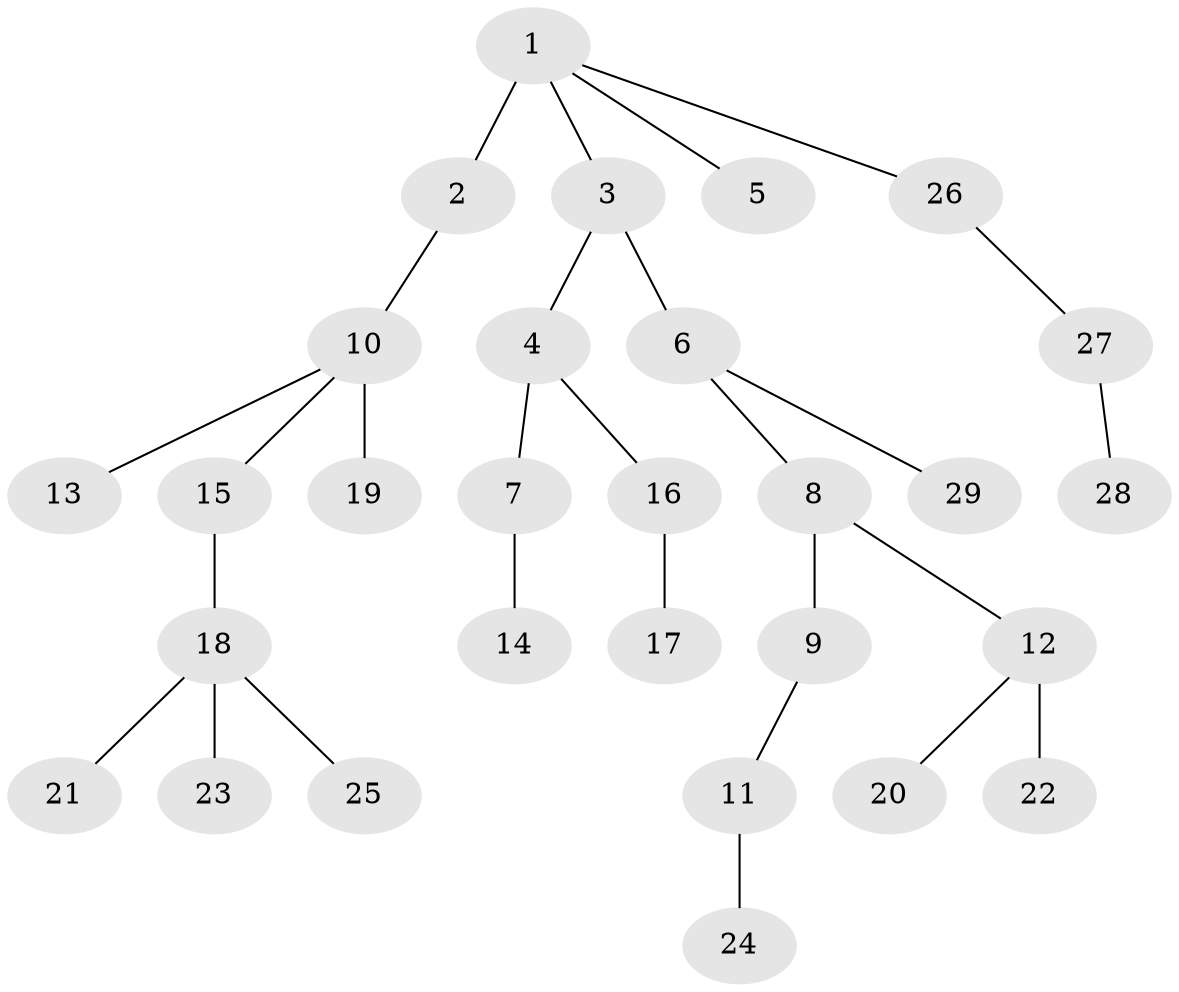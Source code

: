 // original degree distribution, {7: 0.014285714285714285, 1: 0.4714285714285714, 5: 0.04285714285714286, 3: 0.12857142857142856, 2: 0.2857142857142857, 4: 0.05714285714285714}
// Generated by graph-tools (version 1.1) at 2025/51/03/04/25 22:51:36]
// undirected, 29 vertices, 28 edges
graph export_dot {
  node [color=gray90,style=filled];
  1;
  2;
  3;
  4;
  5;
  6;
  7;
  8;
  9;
  10;
  11;
  12;
  13;
  14;
  15;
  16;
  17;
  18;
  19;
  20;
  21;
  22;
  23;
  24;
  25;
  26;
  27;
  28;
  29;
  1 -- 2 [weight=3.0];
  1 -- 3 [weight=1.0];
  1 -- 5 [weight=1.0];
  1 -- 26 [weight=1.0];
  2 -- 10 [weight=2.0];
  3 -- 4 [weight=1.0];
  3 -- 6 [weight=2.0];
  4 -- 7 [weight=2.0];
  4 -- 16 [weight=1.0];
  6 -- 8 [weight=1.0];
  6 -- 29 [weight=1.0];
  7 -- 14 [weight=1.0];
  8 -- 9 [weight=1.0];
  8 -- 12 [weight=1.0];
  9 -- 11 [weight=1.0];
  10 -- 13 [weight=1.0];
  10 -- 15 [weight=1.0];
  10 -- 19 [weight=1.0];
  11 -- 24 [weight=1.0];
  12 -- 20 [weight=1.0];
  12 -- 22 [weight=3.0];
  15 -- 18 [weight=1.0];
  16 -- 17 [weight=2.0];
  18 -- 21 [weight=1.0];
  18 -- 23 [weight=1.0];
  18 -- 25 [weight=1.0];
  26 -- 27 [weight=1.0];
  27 -- 28 [weight=1.0];
}
